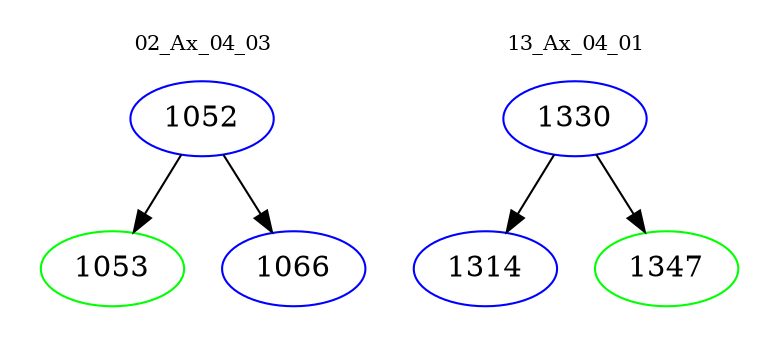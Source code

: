digraph{
subgraph cluster_0 {
color = white
label = "02_Ax_04_03";
fontsize=10;
T0_1052 [label="1052", color="blue"]
T0_1052 -> T0_1053 [color="black"]
T0_1053 [label="1053", color="green"]
T0_1052 -> T0_1066 [color="black"]
T0_1066 [label="1066", color="blue"]
}
subgraph cluster_1 {
color = white
label = "13_Ax_04_01";
fontsize=10;
T1_1330 [label="1330", color="blue"]
T1_1330 -> T1_1314 [color="black"]
T1_1314 [label="1314", color="blue"]
T1_1330 -> T1_1347 [color="black"]
T1_1347 [label="1347", color="green"]
}
}
